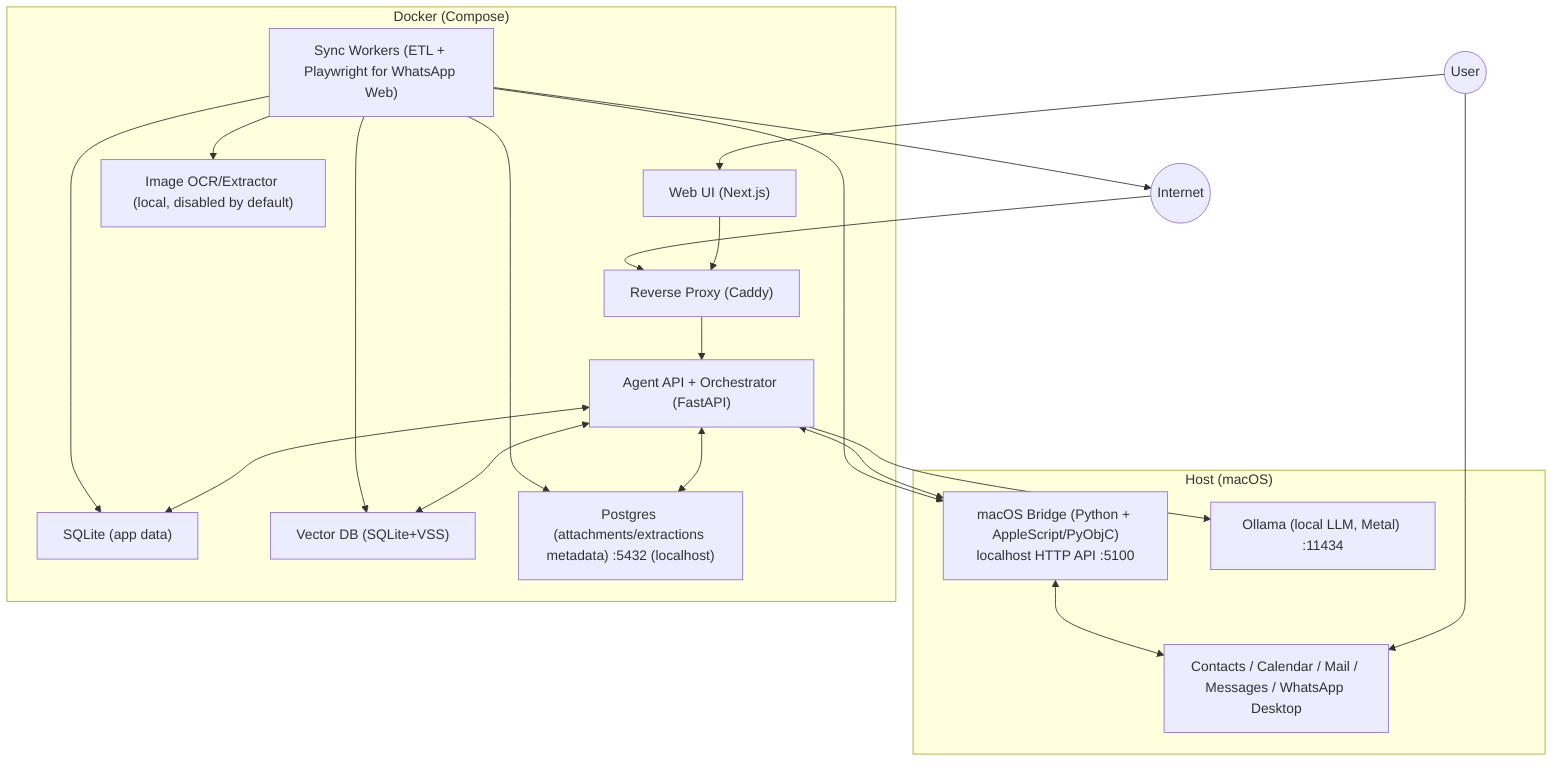 graph TD
  %% Kenny v2 - Container Diagram (Mermaid)
  user(("User"))
  internet(("Internet"))

  subgraph "Host (macOS)"
    macApps["Contacts / Calendar / Mail / Messages / WhatsApp Desktop"]
    macBridge["macOS Bridge (Python + AppleScript/PyObjC)\nlocalhost HTTP API :5100"]
    ollama["Ollama (local LLM, Metal) :11434"]
  end

  subgraph "Docker (Compose)"
    proxy["Reverse Proxy (Caddy)"]
    api["Agent API + Orchestrator (FastAPI)"]
    workers["Sync Workers (ETL + Playwright for WhatsApp Web)"]
    sqldb["SQLite (app data)"]
    vdb["Vector DB (SQLite+VSS)"]
    ui["Web UI (Next.js)"]
    pg["Postgres (attachments/extractions metadata) :5432 (localhost)"]
    extractor["Image OCR/Extractor (local, disabled by default)"]
  end

  user --> ui
  user --> macApps

  ui --> proxy --> api
  internet --> proxy

  api <--> sqldb
  api <--> vdb
  api <--> pg
  api <--> macBridge
  workers --> macBridge
  workers --> sqldb
  workers --> vdb
  workers --> pg
  workers --> extractor
  workers --> internet

  macBridge <--> macApps
  api --> ollama